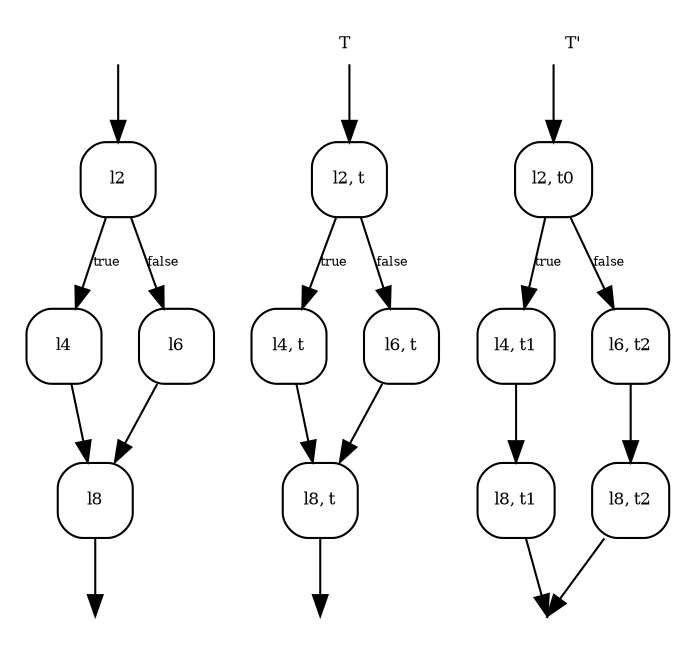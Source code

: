 digraph PositiveExtendedTransitionSystem {
	fontsize=8.0;
	margin=0.01;

	subgraph cluster_original {
		label="";
		color=white;

		node [shape=plaintext, label="", width=0.01, height=0.01]; o0 on;
		node [shape=record, style=rounded, fontsize=8.0, height=0.5, width=0.5];
		edge [fontsize=6.0];

		o0 -> o1;
		o1 -> o2 [label="true"];
		o1 -> o3 [label="false"];
		o2 -> o4;
		o3 -> o4;
		o4 -> on;

		o1 [label="l2"];
		o2 [label="l4"];
		o3 [label="l6"];
		o4 [label="l8"];
	}

	subgraph cluster_trivial {
		label="T";
		color=white;

		node [shape=plaintext, label="", width=0.01, height=0.01]; t0 tn;
		node [shape=record, style=rounded, fontsize=8.0, height=0.5, width=0.5];
		edge [fontsize=6.0];

		t0 -> t1;
		t1 -> t2 [label="true"];
		t1 -> t3 [label="false"];
		t2 -> t4;
		t3 -> t4;
		t4 -> tn;

		t1 [label="l2, t"];
		t2 [label="l4, t"];
		t3 [label="l6, t"];
		t4 [label="l8, t"];
	}

	subgraph cluster_extended {
		label="T'";
		color=white;

		node [shape=plaintext, label="", width=0.01, height=0.01]; e0 en;
		node [shape=record, style=rounded, fontsize=8.0, height=0.5, width=0.5];
		edge [fontsize=6.0];

		e0 -> e1;
		e1 -> e2 [label="true"];
		e1 -> e3 [label="false"];
		e2 -> e4;
		e3 -> e5;
		e4 -> en;
		e5 -> en;

		e1 [label="l2, t0"];
		e2 [label="l4, t1"];
		e3 [label="l6, t2"];
		e4 [label="l8, t1"];
		e5 [label="l8, t2"];
	}
}
